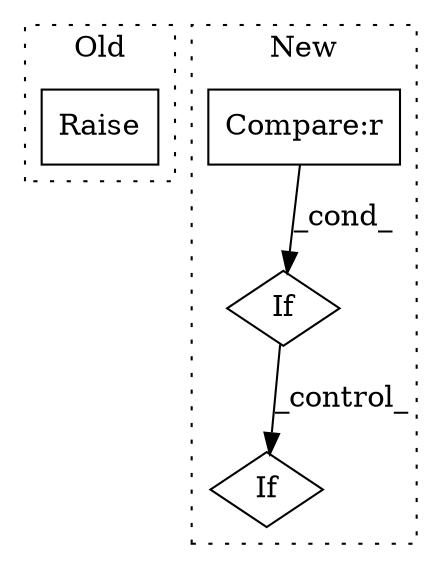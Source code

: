 digraph G {
subgraph cluster0 {
1 [label="Raise" a="91" s="9704" l="5" shape="box"];
label = "Old";
style="dotted";
}
subgraph cluster1 {
2 [label="If" a="96" s="8706,8723" l="3,14" shape="diamond"];
3 [label="Compare:r" a="40" s="8709" l="14" shape="box"];
4 [label="If" a="96" s="8788,8805" l="3,14" shape="diamond"];
label = "New";
style="dotted";
}
2 -> 4 [label="_control_"];
3 -> 2 [label="_cond_"];
}